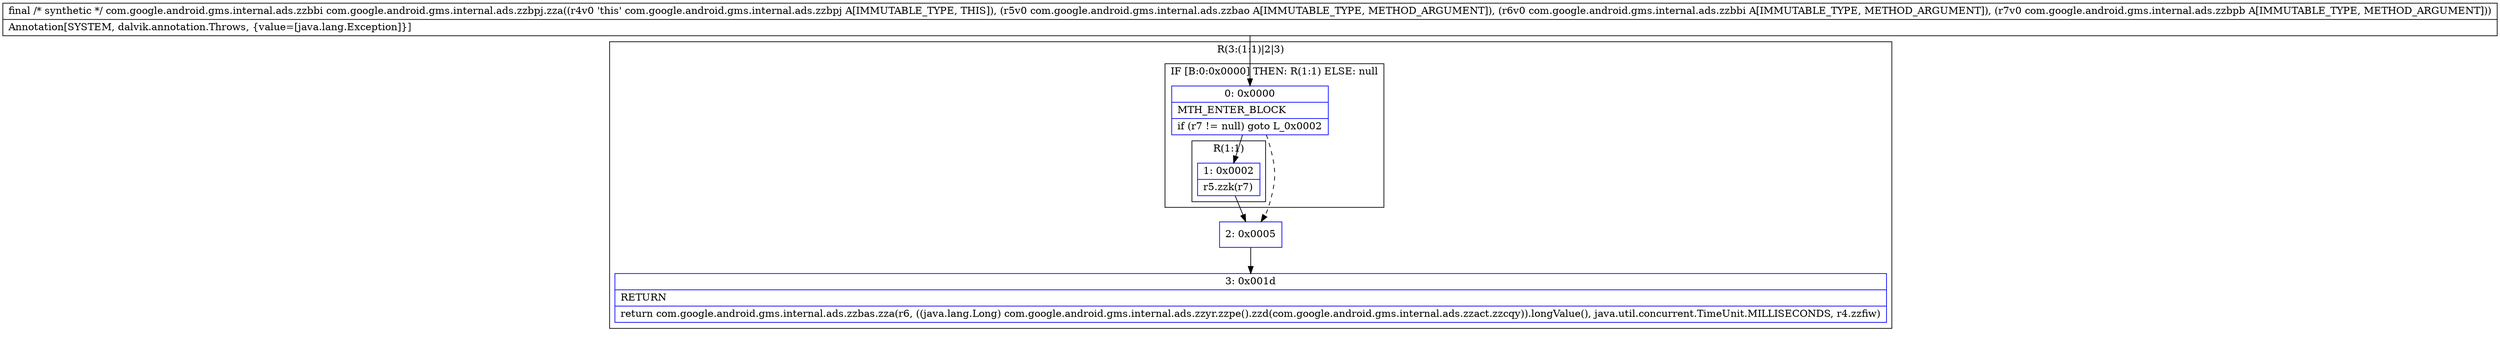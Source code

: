 digraph "CFG forcom.google.android.gms.internal.ads.zzbpj.zza(Lcom\/google\/android\/gms\/internal\/ads\/zzbao;Lcom\/google\/android\/gms\/internal\/ads\/zzbbi;Lcom\/google\/android\/gms\/internal\/ads\/zzbpb;)Lcom\/google\/android\/gms\/internal\/ads\/zzbbi;" {
subgraph cluster_Region_708152255 {
label = "R(3:(1:1)|2|3)";
node [shape=record,color=blue];
subgraph cluster_IfRegion_130149997 {
label = "IF [B:0:0x0000] THEN: R(1:1) ELSE: null";
node [shape=record,color=blue];
Node_0 [shape=record,label="{0\:\ 0x0000|MTH_ENTER_BLOCK\l|if (r7 != null) goto L_0x0002\l}"];
subgraph cluster_Region_1565878161 {
label = "R(1:1)";
node [shape=record,color=blue];
Node_1 [shape=record,label="{1\:\ 0x0002|r5.zzk(r7)\l}"];
}
}
Node_2 [shape=record,label="{2\:\ 0x0005}"];
Node_3 [shape=record,label="{3\:\ 0x001d|RETURN\l|return com.google.android.gms.internal.ads.zzbas.zza(r6, ((java.lang.Long) com.google.android.gms.internal.ads.zzyr.zzpe().zzd(com.google.android.gms.internal.ads.zzact.zzcqy)).longValue(), java.util.concurrent.TimeUnit.MILLISECONDS, r4.zzfiw)\l}"];
}
MethodNode[shape=record,label="{final \/* synthetic *\/ com.google.android.gms.internal.ads.zzbbi com.google.android.gms.internal.ads.zzbpj.zza((r4v0 'this' com.google.android.gms.internal.ads.zzbpj A[IMMUTABLE_TYPE, THIS]), (r5v0 com.google.android.gms.internal.ads.zzbao A[IMMUTABLE_TYPE, METHOD_ARGUMENT]), (r6v0 com.google.android.gms.internal.ads.zzbbi A[IMMUTABLE_TYPE, METHOD_ARGUMENT]), (r7v0 com.google.android.gms.internal.ads.zzbpb A[IMMUTABLE_TYPE, METHOD_ARGUMENT]))  | Annotation[SYSTEM, dalvik.annotation.Throws, \{value=[java.lang.Exception]\}]\l}"];
MethodNode -> Node_0;
Node_0 -> Node_1;
Node_0 -> Node_2[style=dashed];
Node_1 -> Node_2;
Node_2 -> Node_3;
}

